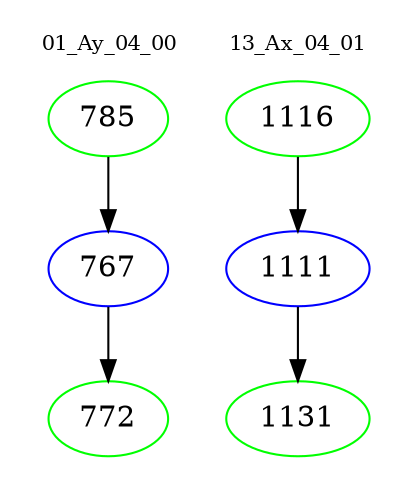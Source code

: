 digraph{
subgraph cluster_0 {
color = white
label = "01_Ay_04_00";
fontsize=10;
T0_785 [label="785", color="green"]
T0_785 -> T0_767 [color="black"]
T0_767 [label="767", color="blue"]
T0_767 -> T0_772 [color="black"]
T0_772 [label="772", color="green"]
}
subgraph cluster_1 {
color = white
label = "13_Ax_04_01";
fontsize=10;
T1_1116 [label="1116", color="green"]
T1_1116 -> T1_1111 [color="black"]
T1_1111 [label="1111", color="blue"]
T1_1111 -> T1_1131 [color="black"]
T1_1131 [label="1131", color="green"]
}
}
